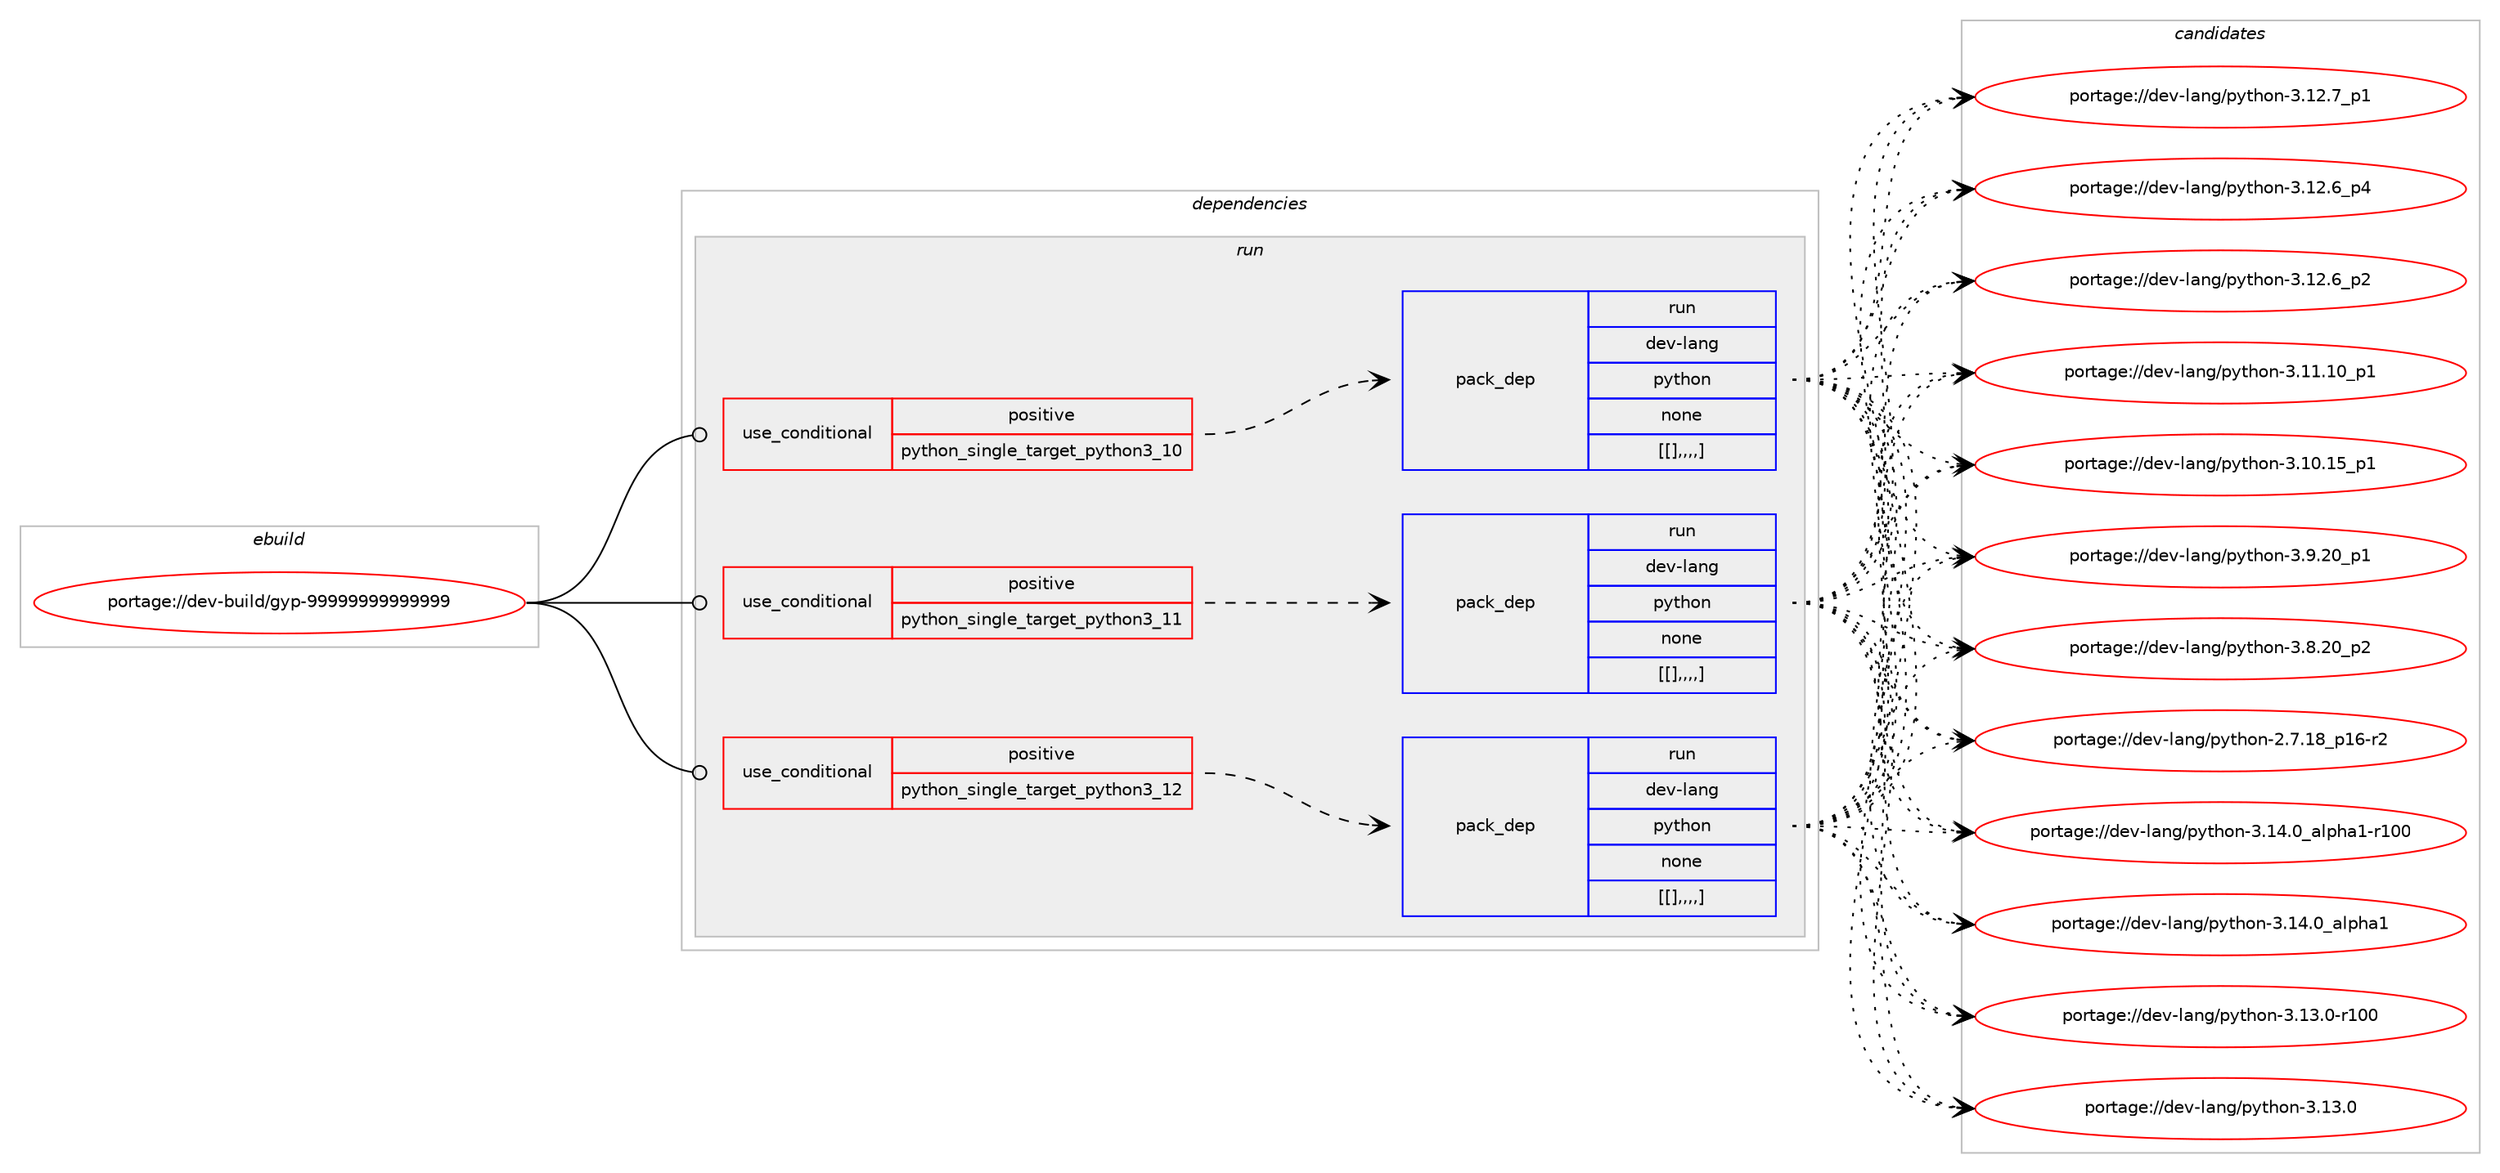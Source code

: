 digraph prolog {

# *************
# Graph options
# *************

newrank=true;
concentrate=true;
compound=true;
graph [rankdir=LR,fontname=Helvetica,fontsize=10,ranksep=1.5];#, ranksep=2.5, nodesep=0.2];
edge  [arrowhead=vee];
node  [fontname=Helvetica,fontsize=10];

# **********
# The ebuild
# **********

subgraph cluster_leftcol {
color=gray;
label=<<i>ebuild</i>>;
id [label="portage://dev-build/gyp-99999999999999", color=red, width=4, href="../dev-build/gyp-99999999999999.svg"];
}

# ****************
# The dependencies
# ****************

subgraph cluster_midcol {
color=gray;
label=<<i>dependencies</i>>;
subgraph cluster_compile {
fillcolor="#eeeeee";
style=filled;
label=<<i>compile</i>>;
}
subgraph cluster_compileandrun {
fillcolor="#eeeeee";
style=filled;
label=<<i>compile and run</i>>;
}
subgraph cluster_run {
fillcolor="#eeeeee";
style=filled;
label=<<i>run</i>>;
subgraph cond18369 {
dependency68204 [label=<<TABLE BORDER="0" CELLBORDER="1" CELLSPACING="0" CELLPADDING="4"><TR><TD ROWSPAN="3" CELLPADDING="10">use_conditional</TD></TR><TR><TD>positive</TD></TR><TR><TD>python_single_target_python3_10</TD></TR></TABLE>>, shape=none, color=red];
subgraph pack48856 {
dependency68226 [label=<<TABLE BORDER="0" CELLBORDER="1" CELLSPACING="0" CELLPADDING="4" WIDTH="220"><TR><TD ROWSPAN="6" CELLPADDING="30">pack_dep</TD></TR><TR><TD WIDTH="110">run</TD></TR><TR><TD>dev-lang</TD></TR><TR><TD>python</TD></TR><TR><TD>none</TD></TR><TR><TD>[[],,,,]</TD></TR></TABLE>>, shape=none, color=blue];
}
dependency68204:e -> dependency68226:w [weight=20,style="dashed",arrowhead="vee"];
}
id:e -> dependency68204:w [weight=20,style="solid",arrowhead="odot"];
subgraph cond18382 {
dependency68280 [label=<<TABLE BORDER="0" CELLBORDER="1" CELLSPACING="0" CELLPADDING="4"><TR><TD ROWSPAN="3" CELLPADDING="10">use_conditional</TD></TR><TR><TD>positive</TD></TR><TR><TD>python_single_target_python3_11</TD></TR></TABLE>>, shape=none, color=red];
subgraph pack48903 {
dependency68283 [label=<<TABLE BORDER="0" CELLBORDER="1" CELLSPACING="0" CELLPADDING="4" WIDTH="220"><TR><TD ROWSPAN="6" CELLPADDING="30">pack_dep</TD></TR><TR><TD WIDTH="110">run</TD></TR><TR><TD>dev-lang</TD></TR><TR><TD>python</TD></TR><TR><TD>none</TD></TR><TR><TD>[[],,,,]</TD></TR></TABLE>>, shape=none, color=blue];
}
dependency68280:e -> dependency68283:w [weight=20,style="dashed",arrowhead="vee"];
}
id:e -> dependency68280:w [weight=20,style="solid",arrowhead="odot"];
subgraph cond18388 {
dependency68303 [label=<<TABLE BORDER="0" CELLBORDER="1" CELLSPACING="0" CELLPADDING="4"><TR><TD ROWSPAN="3" CELLPADDING="10">use_conditional</TD></TR><TR><TD>positive</TD></TR><TR><TD>python_single_target_python3_12</TD></TR></TABLE>>, shape=none, color=red];
subgraph pack48919 {
dependency68310 [label=<<TABLE BORDER="0" CELLBORDER="1" CELLSPACING="0" CELLPADDING="4" WIDTH="220"><TR><TD ROWSPAN="6" CELLPADDING="30">pack_dep</TD></TR><TR><TD WIDTH="110">run</TD></TR><TR><TD>dev-lang</TD></TR><TR><TD>python</TD></TR><TR><TD>none</TD></TR><TR><TD>[[],,,,]</TD></TR></TABLE>>, shape=none, color=blue];
}
dependency68303:e -> dependency68310:w [weight=20,style="dashed",arrowhead="vee"];
}
id:e -> dependency68303:w [weight=20,style="solid",arrowhead="odot"];
}
}

# **************
# The candidates
# **************

subgraph cluster_choices {
rank=same;
color=gray;
label=<<i>candidates</i>>;

subgraph choice48011 {
color=black;
nodesep=1;
choice100101118451089711010347112121116104111110455146495246489597108112104974945114494848 [label="portage://dev-lang/python-3.14.0_alpha1-r100", color=red, width=4,href="../dev-lang/python-3.14.0_alpha1-r100.svg"];
choice1001011184510897110103471121211161041111104551464952464895971081121049749 [label="portage://dev-lang/python-3.14.0_alpha1", color=red, width=4,href="../dev-lang/python-3.14.0_alpha1.svg"];
choice1001011184510897110103471121211161041111104551464951464845114494848 [label="portage://dev-lang/python-3.13.0-r100", color=red, width=4,href="../dev-lang/python-3.13.0-r100.svg"];
choice10010111845108971101034711212111610411111045514649514648 [label="portage://dev-lang/python-3.13.0", color=red, width=4,href="../dev-lang/python-3.13.0.svg"];
choice100101118451089711010347112121116104111110455146495046559511249 [label="portage://dev-lang/python-3.12.7_p1", color=red, width=4,href="../dev-lang/python-3.12.7_p1.svg"];
choice100101118451089711010347112121116104111110455146495046549511252 [label="portage://dev-lang/python-3.12.6_p4", color=red, width=4,href="../dev-lang/python-3.12.6_p4.svg"];
choice100101118451089711010347112121116104111110455146495046549511250 [label="portage://dev-lang/python-3.12.6_p2", color=red, width=4,href="../dev-lang/python-3.12.6_p2.svg"];
choice10010111845108971101034711212111610411111045514649494649489511249 [label="portage://dev-lang/python-3.11.10_p1", color=red, width=4,href="../dev-lang/python-3.11.10_p1.svg"];
choice10010111845108971101034711212111610411111045514649484649539511249 [label="portage://dev-lang/python-3.10.15_p1", color=red, width=4,href="../dev-lang/python-3.10.15_p1.svg"];
choice100101118451089711010347112121116104111110455146574650489511249 [label="portage://dev-lang/python-3.9.20_p1", color=red, width=4,href="../dev-lang/python-3.9.20_p1.svg"];
choice100101118451089711010347112121116104111110455146564650489511250 [label="portage://dev-lang/python-3.8.20_p2", color=red, width=4,href="../dev-lang/python-3.8.20_p2.svg"];
choice100101118451089711010347112121116104111110455046554649569511249544511450 [label="portage://dev-lang/python-2.7.18_p16-r2", color=red, width=4,href="../dev-lang/python-2.7.18_p16-r2.svg"];
dependency68226:e -> choice100101118451089711010347112121116104111110455146495246489597108112104974945114494848:w [style=dotted,weight="100"];
dependency68226:e -> choice1001011184510897110103471121211161041111104551464952464895971081121049749:w [style=dotted,weight="100"];
dependency68226:e -> choice1001011184510897110103471121211161041111104551464951464845114494848:w [style=dotted,weight="100"];
dependency68226:e -> choice10010111845108971101034711212111610411111045514649514648:w [style=dotted,weight="100"];
dependency68226:e -> choice100101118451089711010347112121116104111110455146495046559511249:w [style=dotted,weight="100"];
dependency68226:e -> choice100101118451089711010347112121116104111110455146495046549511252:w [style=dotted,weight="100"];
dependency68226:e -> choice100101118451089711010347112121116104111110455146495046549511250:w [style=dotted,weight="100"];
dependency68226:e -> choice10010111845108971101034711212111610411111045514649494649489511249:w [style=dotted,weight="100"];
dependency68226:e -> choice10010111845108971101034711212111610411111045514649484649539511249:w [style=dotted,weight="100"];
dependency68226:e -> choice100101118451089711010347112121116104111110455146574650489511249:w [style=dotted,weight="100"];
dependency68226:e -> choice100101118451089711010347112121116104111110455146564650489511250:w [style=dotted,weight="100"];
dependency68226:e -> choice100101118451089711010347112121116104111110455046554649569511249544511450:w [style=dotted,weight="100"];
}
subgraph choice48029 {
color=black;
nodesep=1;
choice100101118451089711010347112121116104111110455146495246489597108112104974945114494848 [label="portage://dev-lang/python-3.14.0_alpha1-r100", color=red, width=4,href="../dev-lang/python-3.14.0_alpha1-r100.svg"];
choice1001011184510897110103471121211161041111104551464952464895971081121049749 [label="portage://dev-lang/python-3.14.0_alpha1", color=red, width=4,href="../dev-lang/python-3.14.0_alpha1.svg"];
choice1001011184510897110103471121211161041111104551464951464845114494848 [label="portage://dev-lang/python-3.13.0-r100", color=red, width=4,href="../dev-lang/python-3.13.0-r100.svg"];
choice10010111845108971101034711212111610411111045514649514648 [label="portage://dev-lang/python-3.13.0", color=red, width=4,href="../dev-lang/python-3.13.0.svg"];
choice100101118451089711010347112121116104111110455146495046559511249 [label="portage://dev-lang/python-3.12.7_p1", color=red, width=4,href="../dev-lang/python-3.12.7_p1.svg"];
choice100101118451089711010347112121116104111110455146495046549511252 [label="portage://dev-lang/python-3.12.6_p4", color=red, width=4,href="../dev-lang/python-3.12.6_p4.svg"];
choice100101118451089711010347112121116104111110455146495046549511250 [label="portage://dev-lang/python-3.12.6_p2", color=red, width=4,href="../dev-lang/python-3.12.6_p2.svg"];
choice10010111845108971101034711212111610411111045514649494649489511249 [label="portage://dev-lang/python-3.11.10_p1", color=red, width=4,href="../dev-lang/python-3.11.10_p1.svg"];
choice10010111845108971101034711212111610411111045514649484649539511249 [label="portage://dev-lang/python-3.10.15_p1", color=red, width=4,href="../dev-lang/python-3.10.15_p1.svg"];
choice100101118451089711010347112121116104111110455146574650489511249 [label="portage://dev-lang/python-3.9.20_p1", color=red, width=4,href="../dev-lang/python-3.9.20_p1.svg"];
choice100101118451089711010347112121116104111110455146564650489511250 [label="portage://dev-lang/python-3.8.20_p2", color=red, width=4,href="../dev-lang/python-3.8.20_p2.svg"];
choice100101118451089711010347112121116104111110455046554649569511249544511450 [label="portage://dev-lang/python-2.7.18_p16-r2", color=red, width=4,href="../dev-lang/python-2.7.18_p16-r2.svg"];
dependency68283:e -> choice100101118451089711010347112121116104111110455146495246489597108112104974945114494848:w [style=dotted,weight="100"];
dependency68283:e -> choice1001011184510897110103471121211161041111104551464952464895971081121049749:w [style=dotted,weight="100"];
dependency68283:e -> choice1001011184510897110103471121211161041111104551464951464845114494848:w [style=dotted,weight="100"];
dependency68283:e -> choice10010111845108971101034711212111610411111045514649514648:w [style=dotted,weight="100"];
dependency68283:e -> choice100101118451089711010347112121116104111110455146495046559511249:w [style=dotted,weight="100"];
dependency68283:e -> choice100101118451089711010347112121116104111110455146495046549511252:w [style=dotted,weight="100"];
dependency68283:e -> choice100101118451089711010347112121116104111110455146495046549511250:w [style=dotted,weight="100"];
dependency68283:e -> choice10010111845108971101034711212111610411111045514649494649489511249:w [style=dotted,weight="100"];
dependency68283:e -> choice10010111845108971101034711212111610411111045514649484649539511249:w [style=dotted,weight="100"];
dependency68283:e -> choice100101118451089711010347112121116104111110455146574650489511249:w [style=dotted,weight="100"];
dependency68283:e -> choice100101118451089711010347112121116104111110455146564650489511250:w [style=dotted,weight="100"];
dependency68283:e -> choice100101118451089711010347112121116104111110455046554649569511249544511450:w [style=dotted,weight="100"];
}
subgraph choice48047 {
color=black;
nodesep=1;
choice100101118451089711010347112121116104111110455146495246489597108112104974945114494848 [label="portage://dev-lang/python-3.14.0_alpha1-r100", color=red, width=4,href="../dev-lang/python-3.14.0_alpha1-r100.svg"];
choice1001011184510897110103471121211161041111104551464952464895971081121049749 [label="portage://dev-lang/python-3.14.0_alpha1", color=red, width=4,href="../dev-lang/python-3.14.0_alpha1.svg"];
choice1001011184510897110103471121211161041111104551464951464845114494848 [label="portage://dev-lang/python-3.13.0-r100", color=red, width=4,href="../dev-lang/python-3.13.0-r100.svg"];
choice10010111845108971101034711212111610411111045514649514648 [label="portage://dev-lang/python-3.13.0", color=red, width=4,href="../dev-lang/python-3.13.0.svg"];
choice100101118451089711010347112121116104111110455146495046559511249 [label="portage://dev-lang/python-3.12.7_p1", color=red, width=4,href="../dev-lang/python-3.12.7_p1.svg"];
choice100101118451089711010347112121116104111110455146495046549511252 [label="portage://dev-lang/python-3.12.6_p4", color=red, width=4,href="../dev-lang/python-3.12.6_p4.svg"];
choice100101118451089711010347112121116104111110455146495046549511250 [label="portage://dev-lang/python-3.12.6_p2", color=red, width=4,href="../dev-lang/python-3.12.6_p2.svg"];
choice10010111845108971101034711212111610411111045514649494649489511249 [label="portage://dev-lang/python-3.11.10_p1", color=red, width=4,href="../dev-lang/python-3.11.10_p1.svg"];
choice10010111845108971101034711212111610411111045514649484649539511249 [label="portage://dev-lang/python-3.10.15_p1", color=red, width=4,href="../dev-lang/python-3.10.15_p1.svg"];
choice100101118451089711010347112121116104111110455146574650489511249 [label="portage://dev-lang/python-3.9.20_p1", color=red, width=4,href="../dev-lang/python-3.9.20_p1.svg"];
choice100101118451089711010347112121116104111110455146564650489511250 [label="portage://dev-lang/python-3.8.20_p2", color=red, width=4,href="../dev-lang/python-3.8.20_p2.svg"];
choice100101118451089711010347112121116104111110455046554649569511249544511450 [label="portage://dev-lang/python-2.7.18_p16-r2", color=red, width=4,href="../dev-lang/python-2.7.18_p16-r2.svg"];
dependency68310:e -> choice100101118451089711010347112121116104111110455146495246489597108112104974945114494848:w [style=dotted,weight="100"];
dependency68310:e -> choice1001011184510897110103471121211161041111104551464952464895971081121049749:w [style=dotted,weight="100"];
dependency68310:e -> choice1001011184510897110103471121211161041111104551464951464845114494848:w [style=dotted,weight="100"];
dependency68310:e -> choice10010111845108971101034711212111610411111045514649514648:w [style=dotted,weight="100"];
dependency68310:e -> choice100101118451089711010347112121116104111110455146495046559511249:w [style=dotted,weight="100"];
dependency68310:e -> choice100101118451089711010347112121116104111110455146495046549511252:w [style=dotted,weight="100"];
dependency68310:e -> choice100101118451089711010347112121116104111110455146495046549511250:w [style=dotted,weight="100"];
dependency68310:e -> choice10010111845108971101034711212111610411111045514649494649489511249:w [style=dotted,weight="100"];
dependency68310:e -> choice10010111845108971101034711212111610411111045514649484649539511249:w [style=dotted,weight="100"];
dependency68310:e -> choice100101118451089711010347112121116104111110455146574650489511249:w [style=dotted,weight="100"];
dependency68310:e -> choice100101118451089711010347112121116104111110455146564650489511250:w [style=dotted,weight="100"];
dependency68310:e -> choice100101118451089711010347112121116104111110455046554649569511249544511450:w [style=dotted,weight="100"];
}
}

}
